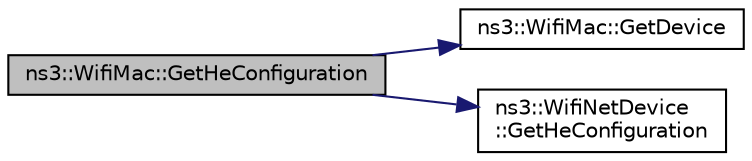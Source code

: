 digraph "ns3::WifiMac::GetHeConfiguration"
{
 // LATEX_PDF_SIZE
  edge [fontname="Helvetica",fontsize="10",labelfontname="Helvetica",labelfontsize="10"];
  node [fontname="Helvetica",fontsize="10",shape=record];
  rankdir="LR";
  Node1 [label="ns3::WifiMac::GetHeConfiguration",height=0.2,width=0.4,color="black", fillcolor="grey75", style="filled", fontcolor="black",tooltip=" "];
  Node1 -> Node2 [color="midnightblue",fontsize="10",style="solid",fontname="Helvetica"];
  Node2 [label="ns3::WifiMac::GetDevice",height=0.2,width=0.4,color="black", fillcolor="white", style="filled",URL="$classns3_1_1_wifi_mac.html#ad2f6868310980347c60bbfa08494dc4a",tooltip="Return the device this PHY is associated with."];
  Node1 -> Node3 [color="midnightblue",fontsize="10",style="solid",fontname="Helvetica"];
  Node3 [label="ns3::WifiNetDevice\l::GetHeConfiguration",height=0.2,width=0.4,color="black", fillcolor="white", style="filled",URL="$classns3_1_1_wifi_net_device.html#af4a86ccc320631308e9f1023baecdd6b",tooltip=" "];
}
